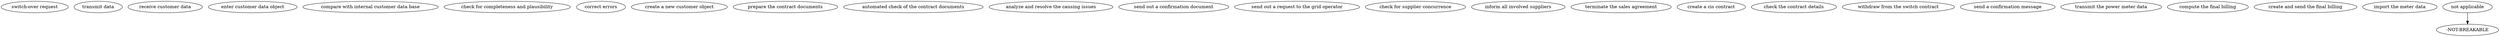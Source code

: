 strict digraph "doc-2.2" {
	graph [name="doc-2.2"];
	"switch-over request"	[attrs="{'type': 'Activity', 'label': 'switch-over request'}"];
	"transmit data"	[attrs="{'type': 'Activity', 'label': 'transmit data'}"];
	"receive customer data"	[attrs="{'type': 'Activity', 'label': 'receive customer data'}"];
	"enter customer data object"	[attrs="{'type': 'Activity', 'label': 'enter customer data object'}"];
	"compare with internal customer data base"	[attrs="{'type': 'Activity', 'label': 'compare with internal customer data base'}"];
	"check for completeness and plausibility"	[attrs="{'type': 'Activity', 'label': 'check for completeness and plausibility'}"];
	"correct errors"	[attrs="{'type': 'Activity', 'label': 'correct errors'}"];
	"create a new customer object"	[attrs="{'type': 'Activity', 'label': 'create a new customer object'}"];
	"prepare the contract documents"	[attrs="{'type': 'Activity', 'label': 'prepare the contract documents'}"];
	"automated check of the contract documents"	[attrs="{'type': 'Activity', 'label': 'automated check of the contract documents'}"];
	"analyze and resolve the causing issues"	[attrs="{'type': 'Activity', 'label': 'analyze and resolve the causing issues'}"];
	"send out a confirmation document"	[attrs="{'type': 'Activity', 'label': 'send out a confirmation document'}"];
	"send out a request to the grid operator"	[attrs="{'type': 'Activity', 'label': 'send out a request to the grid operator'}"];
	"check for supplier concurrence"	[attrs="{'type': 'Activity', 'label': 'check for supplier concurrence'}"];
	"inform all involved suppliers"	[attrs="{'type': 'Activity', 'label': 'inform all involved suppliers'}"];
	"terminate the sales agreement"	[attrs="{'type': 'Activity', 'label': 'terminate the sales agreement'}"];
	"create a cis contract"	[attrs="{'type': 'Activity', 'label': 'create a cis contract'}"];
	"check the contract details"	[attrs="{'type': 'Activity', 'label': 'check the contract details'}"];
	"withdraw from the switch contract"	[attrs="{'type': 'Activity', 'label': 'withdraw from the switch contract'}"];
	"send a confirmation message"	[attrs="{'type': 'Activity', 'label': 'send a confirmation message'}"];
	"transmit the power meter data"	[attrs="{'type': 'Activity', 'label': 'transmit the power meter data'}"];
	"compute the final billing"	[attrs="{'type': 'Activity', 'label': 'compute the final billing'}"];
	"create and send the final billing"	[attrs="{'type': 'Activity', 'label': 'create and send the final billing'}"];
	"import the meter data"	[attrs="{'type': 'Activity', 'label': 'import the meter data'}"];
	"not applicable"	[attrs="{'type': 'Activity', 'label': 'not applicable'}"];
	"-NOT-BREAKABLE"	[attrs="{'type': 'Activity', 'label': '-NOT-BREAKABLE'}"];
	"not applicable" -> "-NOT-BREAKABLE"	[attrs="{'type': 'flow', 'label': 'flow'}"];
}
